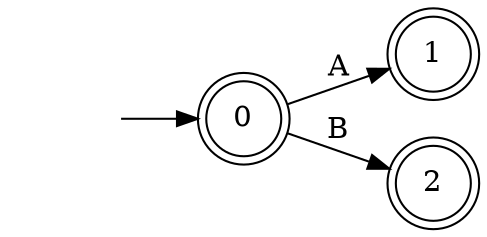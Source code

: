 digraph AFD {
    rankdir=LR;
    node [shape = circle];
    0 [shape=doublecircle];
    1 [shape=doublecircle];
    2 [shape=doublecircle];
    start [shape=plaintext,label=""];
    start -> 0;
    0 -> 1 [label="A"];
    0 -> 2 [label="B"];
}